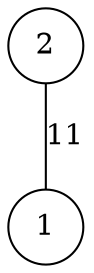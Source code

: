 graph { 
	 fontname="Helvetica,Arial,sans-serif" 
	 node [shape = circle]; 
	 2 -- 1 [label = "11"];
	 1;
	 2;
}
